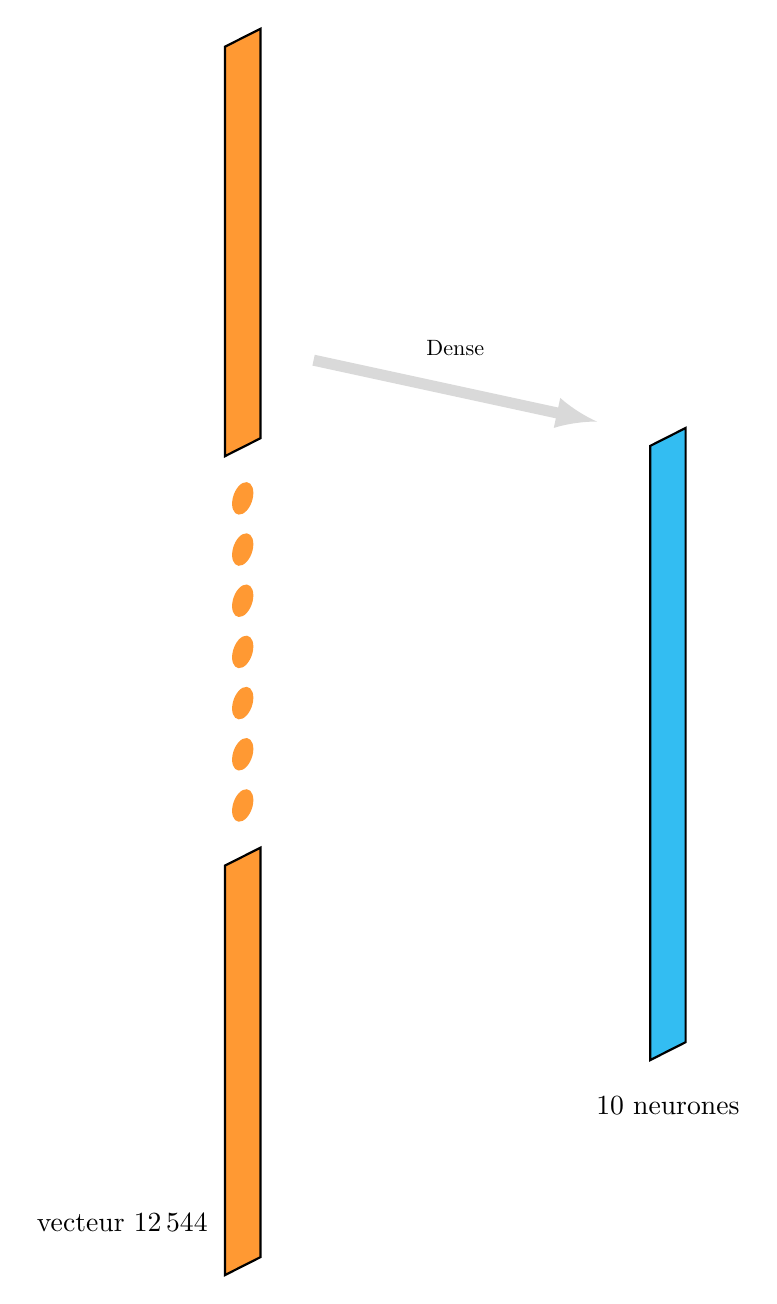 \begin{tikzpicture}[scale=1,yscale=1.3,xscale=0.9,yslant=.35,nodes={font=},z={([yslant=-.5]1,0)}]


%\begin{tikzpicture}[scale=0.5,yscale=1.3,xscale=0.9,yslant=.35,nodes={font=\bfseries\sffamily\huge},z={([yslant=-.5]1,0)}]


\xdef\filtersep{0.25};  % distance between two filter


%%%%%%%%%%%%%%%%%%
% Vec grand
\xdef\position{36};
\xdef\size{4};

\filldraw[thick, fill=orange!80] (-0.25,-\size-2,\position) rectangle ++ (0.5,\size,0);
\filldraw[thick, fill=orange!80] (-0.25,2,\position) rectangle ++ (0.5,\size,0);

\foreach \i in {-1.5,-1,...,1.5}{
\fill[orange!80] (0,\i,\position) circle(0.15);
}

\node[above left=3ex] at (0,-\size-2,\position) {vecteur $12\,544$};

% Arrow
\draw[->, >=latex, gray!30, line width=4] (\size/2,\size/2,\position-1)  -- ++(0,0,4) node[midway, above=2ex, black,scale=0.8]{Dense};

%%%%%%%%%%%%%%%%%%
% Vec10
\xdef\position{42};
\xdef\size{6};

\filldraw[thick, fill=cyan!80] (-0.25,-\size/2,\position) rectangle ++ (0.5,\size,0);

\node[below=3ex] at (0,-\size/2,\position) {$10$ neurones};


% Arrows
% \usetikzlibrary{3d}
%\begin{scope}[canvas is xz plane at y=-\size, transform shape]
%\pgflowlevelsynccm
%\draw[->, >=latex, gray!30, line width=0.5em] (\size/2,\size/2,3)  -- ++(0,10,0);
%\end{scope}

 \end{tikzpicture}






